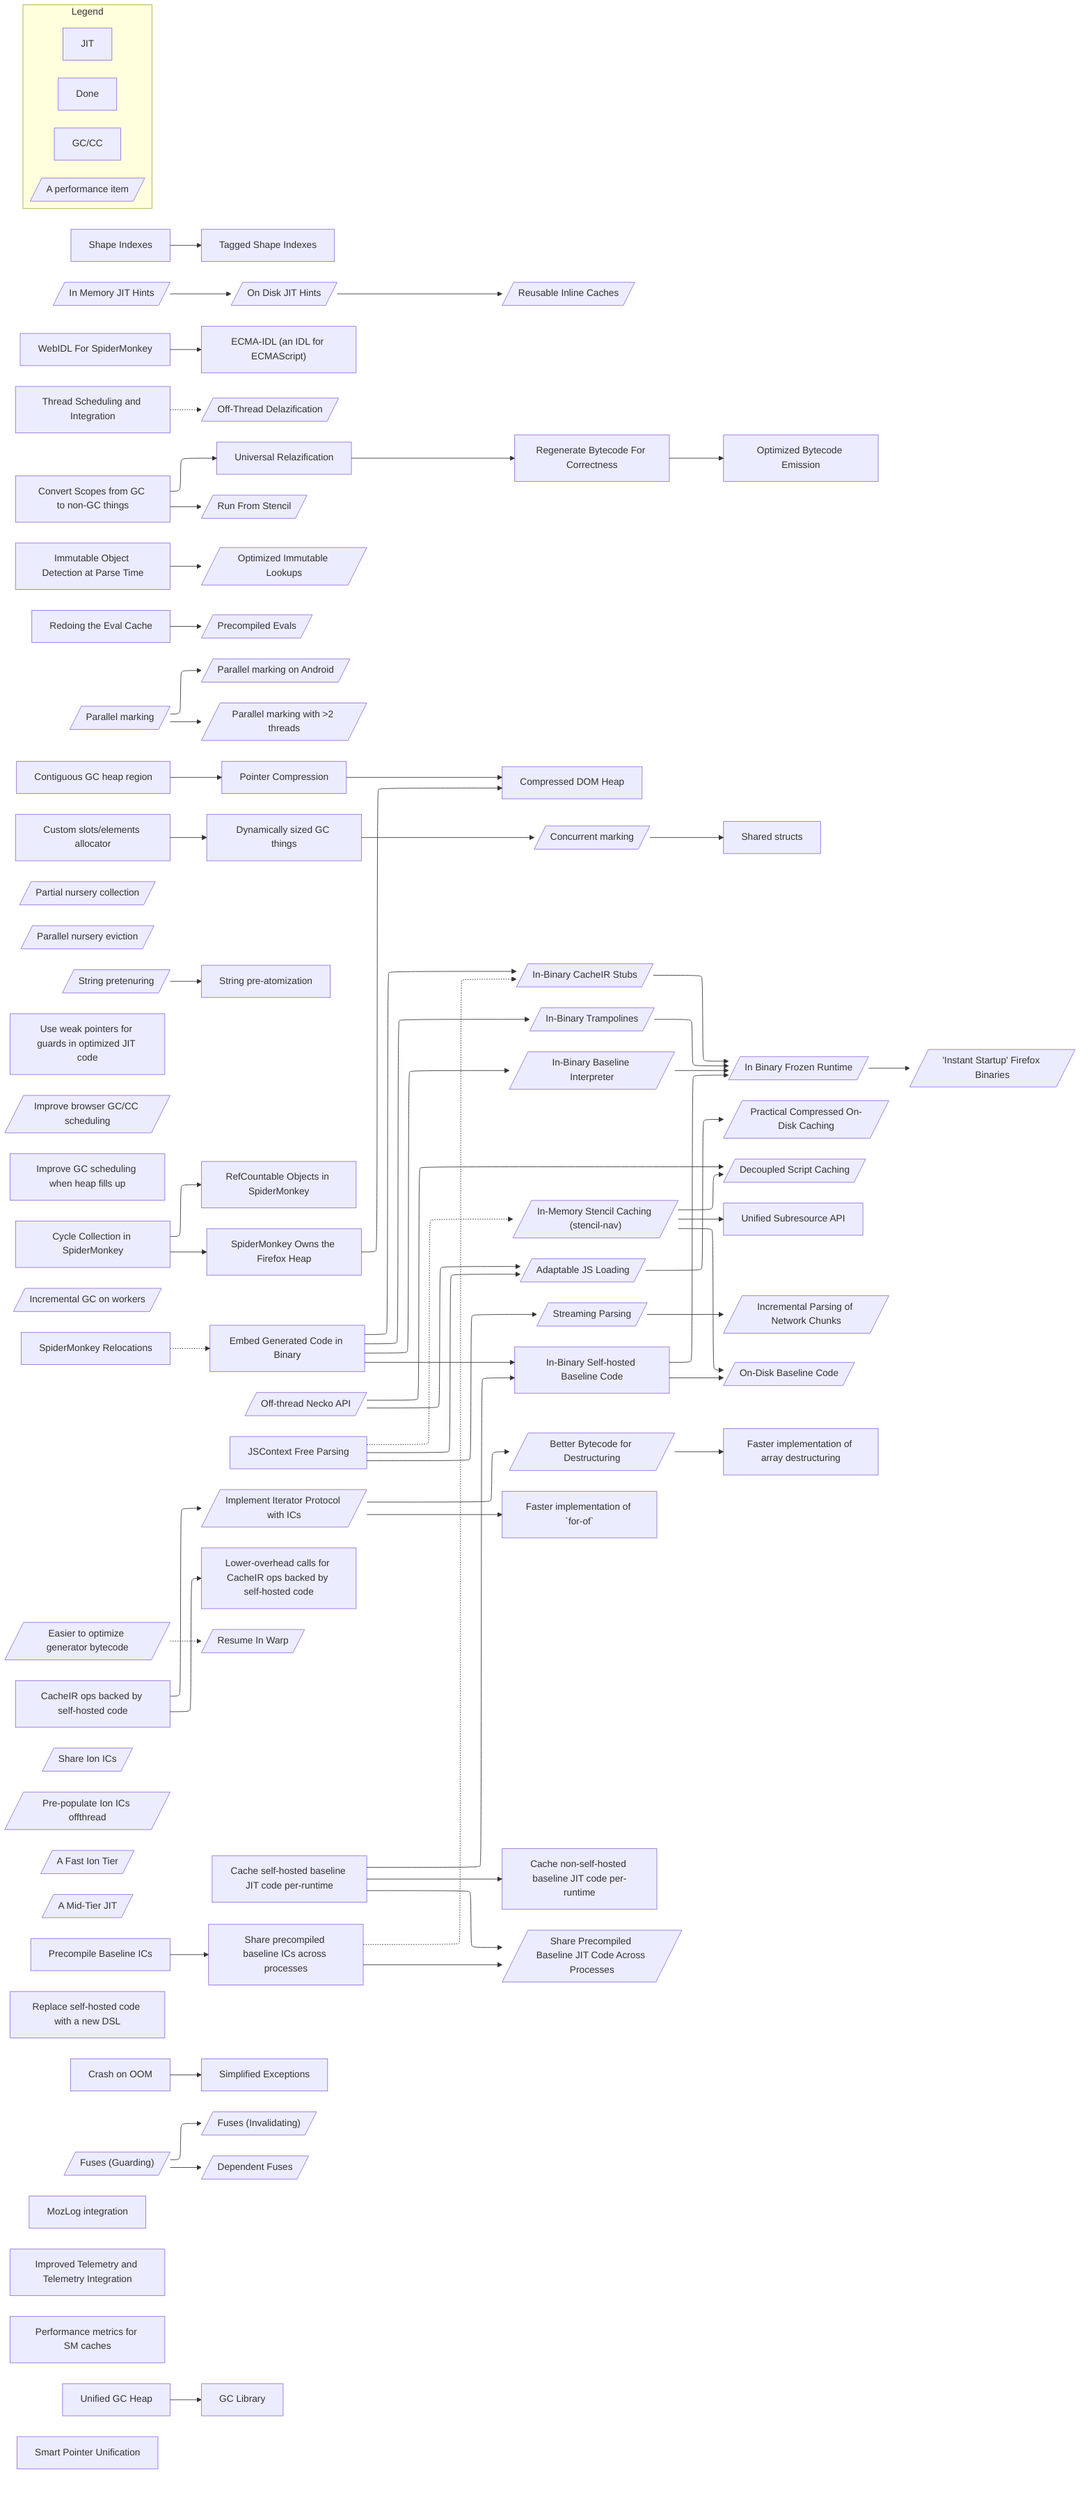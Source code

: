 %%{init: {"flowchart": {"defaultRenderer": "elk"}} }%%
%% Ideally we would use the elk renderer: Much better for this diagram.
%% -- However, using elk as our renderer does have downsides. Elk doesn't
%%    support dotted lines.
%% --
%% -- As well, it becomes very very wide as there's more complexity added to the
%%    diagram.

flowchart LR
    subgraph Legend
        Done
        class Done done

        GC["GC/CC"]
        class GC GC

        JIT
        class JIT JIT


        perf[/"A performance item"/]
    end

    shapeIndexes[Shape Indexes]
    shapeIndexes --> taggedShapeIndexes[Tagged Shape Indexes]
    click shapeIndexes href "#shapeIndexes"
    click taggedShapeIndexes href "#taggedShapeIndexes"

     inMemoryJITHints[/"In Memory JIT Hints"/] --> onDiskJITHints[/"On  Disk JIT Hints"/] --> ric[/"Reusable Inline Caches"/]
    class inMemoryJITHints done;
    click inMemoryJITHints href "https://bugzilla.mozilla.org/show_bug.cgi?id=1824772"

    class onDiskJITHints JIT;
    class ric JIT;

    click ric href "#ric"

     webIDL["WebIDL For SpiderMonkey"] --> ecmaIDL["ECMA-IDL (an IDL for ECMAScript)"]
     scheduling["Thread Scheduling and Integration"] -.-> offThreadDelazification[/"Off-Thread Delazification"/]
     nonGCScopes["Convert Scopes from GC to non-GC things"] --> universalRelazification["Universal Relazification"]
    click universalRelazification href "#universalRelazification"

    universalRelazification --> tossBytecode["Regenerate Bytecode For Correctness"]
    tossBytecode --> optimizedBytecode["Optimized Bytecode Emission"]
    click tossBytecode href "#tossBytecode"

    runFromStencil[/"Run From Stencil"/]
    click runFromStencil "#runFromStencil"
    nonGCScopes --> runFromStencil

     immutableFlag["Immutable Object Detection at Parse Time"] --> optimizedImmutableLookups[/"Optimized Immutable Lookups"/]
    click immutableFlag href "#immutableFlag"

     evalCache["Redoing the Eval Cache"] --> precompiledEval[/"Precompiled Evals"/]

     parallelMarking[/"Parallel marking"/] --> androidParallelMarking[/"Parallel marking on Android"/]
    class parallelMarking GC
    class androidParallelMarking GC

    parallelMarking --> moreParallelMarking[/"Parallel marking with >2 threads"/]
    class moreParallelMarking GC
     contiguousGCHeap["Contiguous GC heap region"] --> pointerCompression["Pointer Compression"] --> compressedDOM["Compressed DOM Heap"]
    class contiguousGCHeap GC
    class pointerCompression GC
    class compressedDOM GC

     slotsAlloc["Custom slots/elements allocator"] --> dynamicGCThings["Dynamically sized GC things"] --> concurrentMarking[/"Concurrent marking"/] --> sharedStructs["Shared structs"]
    class slotsAlloc GC
    class dynamicGCThings GC
    class concurrentMarking GC
    class sharedStructs GC

     partialNurseryCollection[/"Partial nursery collection"/]
    class partialNurseryCollection GC

     parallelNurseryEviction[/"Parallel nursery eviction"/]
    class parallelNurseryEviction GC
     stringPretenuring[/"String pretenuring"/] --> stringPreAtomization["String pre-atomization"]
    class stringPretenuring GC
    class stringPreAtomization GC

     weakPtrsInOptimizedCode["Use weak pointers for guards in optimized JIT code"]
    class weakPtrsInOptimizedCode GC

     gcScheduling[/"Improve browser GC/CC scheduling"/]
     fullHeapScheduling["Improve GC scheduling when heap fills up"]
    class gcScheduling GC
    class fullHeapScheduling GC

     cc["Cycle Collection in SpiderMonkey"] --> refCount["RefCountable Objects in SpiderMonkey"]
    class cc GC
    class refCount GC

    cc --> smHeap["SpiderMonkey Owns the Firefox Heap"] --> compressedDOM
    class smHeap GC
     incrementalWorkerGC[/"Incremental GC on workers"/]
    class incrementalWorkerGC GC

    inBinaryStubs[/"In-Binary CacheIR Stubs"/]
     smRelocations["SpiderMonkey Relocations"]
    click smRelocations href "#smRelocations"

    frozenRuntime[/"In Binary Frozen Runtime"/]
    frozenRuntime --> bakedFirefox[/"'Instant Startup' Firefox Binaries"/]

    inBinaryStubs --> frozenRuntime
    inBinaryTrampolines[/"In-Binary Trampolines"/] --> frozenRuntime
    inBinaryBaselineInterpreter[/"In-Binary Baseline Interpreter"/] --> frozenRuntime

     inBinaryCode["Embed Generated Code in Binary"] --> inBinaryStubs & inBinaryTrampolines & inBinaryBaselineInterpreter
    click inBinaryCode "#inBinaryCode"
    smRelocations -.-> inBinaryCode


    stencilNav[/"In-Memory Stencil Caching (stencil-nav)"/]
    click stencilNav "#stencilNav"
     stencilNav
    adaptableJSLoading[/"Adaptable JS Loading"/]
    click adaptableJSLoading "#adaptableJSLoading"
    adaptableJSLoading --> compressDiskCache[/"Practical Compressed On-Disk Caching"/]
    click compressDiskCache "#compressDiskCache"
    offThreadNeckoAPI --> decoupledCaching[/"Decoupled Script Caching"/]
    click decoupledCaching "#decoupledCaching"
    stencilNav --> decoupledCaching
    stencilNav --> unifiedSubresourceApi["Unified Subresource API"]
    click unifiedSubresourceApi "#unifiedSubresourceApi"
    offThreadNeckoAPI[/"Off-thread Necko API"/]
    click offThreadNeckoAPI "#offThreadNeckoAPI"
    offThreadNeckoAPI --> adaptableJSLoading

     contextFreeParsing["JSContext Free Parsing"]
    contextFreeParsing -.-> stencilNav
    contextFreeParsing --> adaptableJSLoading
    contextFreeParsing --> streamingParsing[/"Streaming Parsing"/]
    click streamingParsing "#streamingParsing"
    streamingParsing --> networkParsing[/"Incremental Parsing of Network Chunks"/]

    onDiskBaselineCode[/"On-Disk Baseline Code"/]
    click onDiskBaselineCode "#onDiskBaselineCode"
    stencilNav --> onDiskBaselineCode
    inBinarySelfHostedBaseline --> onDiskBaselineCode


    %% subgraph improvedBytecode [Bytecode Improvements]
        destructuringBytecode[/"Better Bytecode for Destructuring"/]
        click destructuringBytecode "#destructuringBytecode"

        generatorBytecodeTransforms[/"Easier to optimize generator bytecode"/]
        click generatorBytecodeTransforms "#generatorBytecodeTransforms"
         generatorBytecodeTransforms


        selfHostedCacheIROps["CacheIR ops backed by self-hosted code"]
        class selfHostedCacheIROps JIT
        click selfHostedCacheIROps "#selfHostedCacheIROps"

        iteratorsWithICs[/"Implement Iterator Protocol with ICs"/]
        class iteratorsWithICs JIT

        selfHostedCacheIROps --> iteratorsWithICs

        fasterForOf["Faster implementation of `for-of` "]
        class fasterForOf JIT

        fasterArrayDestructuring["Faster implementation of array destructuring "]
        class fasterArrayDestructuring JIT

        iteratorsWithICs --> fasterForOf
        iteratorsWithICs --> destructuringBytecode

        destructuringBytecode --> fasterArrayDestructuring
    %%end
    %% improvedBytecode

    lowerOverheadSelfHostedCacheIR["Lower-overhead calls for CacheIR ops backed by self-hosted code"]
    class lowerOverheadSelfHostedCacheIR JIT

    selfHostedCacheIROps --> lowerOverheadSelfHostedCacheIR

    generatorBytecodeTransforms -.-> resumeInWarp


    %%subgraph ionImprovements [Ion Improvements]
        shareIonICs[/"Share Ion ICs"/]
        class shareIonICs JIT
        click shareIonICs "#shareIonICs"
         shareIonICs

        prepopulateIonIcs[/"Pre-populate Ion ICs offthread"/]
        class prepopulateIonIcs JIT
        click prepopulateIonIcs "#prepopulateIonIcs"
         prepopulateIonIcs

        fastIonTier[/"A Fast Ion Tier"/]
        class fastIonTier JIT
        click fastIonTier "#fastIonTier"
         fastIonTier

        resumeInWarp[/"Resume In Warp"/]
        class resumeInWarp JIT
        click resumeInWarp href "https://bugzilla.mozilla.org/show_bug.cgi?id=1681338"
    %%end
    %%  ionImprovements

     midTier[/"A Mid-Tier JIT"/]
    click midTier "#midTier"
    class midTier JIT

    cacheSelfHostedJitCode["Cache self-hosted baseline JIT code per-runtime"]
    class cacheSelfHostedJitCode JIT

    cacheRegularJitCode["Cache non-self-hosted baseline JIT code per-runtime"]
    class cacheRegularJitCode JIT

    precompileBaselineICs["Precompile Baseline ICs"]
    class precompileBaselineICs JIT
    click precompileBaselineICs href "https://bugzilla.mozilla.org/show_bug.cgi?id=1357884"

    shareBaselineICs["Share precompiled baseline ICs across processes"]

     cacheSelfHostedJitCode --> cacheRegularJitCode
     precompileBaselineICs -->  shareBaselineICs

    shareBaselineICs -.-> inBinaryStubs

    sharePrecompiledBaselineAcrossProcesses[/"Share Precompiled Baseline JIT Code Across Processes"/]
    cacheSelfHostedJitCode --> sharePrecompiledBaselineAcrossProcesses
    shareBaselineICs --> sharePrecompiledBaselineAcrossProcesses

    inBinarySelfHostedBaseline["In-Binary Self-hosted Baseline Code"]
    inBinarySelfHostedBaseline --> frozenRuntime
    inBinaryCode --> inBinarySelfHostedBaseline
    cacheSelfHostedJitCode --> inBinarySelfHostedBaseline

     selfHostedCacheIROps


     selfHostedReplacement["Replace self-hosted code with a new DSL"]

     crashOnOOM["Crash on OOM"]
    crashOnOOM --> simplifiedExceptions["Simplified Exceptions"]
    click simplifiedExceptions "#simplifiedExceptions"

     guardFuses[/"Fuses (Guarding)"/]
    guardFuses --> invalidatingFuses[/"Fuses (Invalidating)"/]
    guardFuses --> dependentFuses[/"Dependent Fuses"/]

     mozLog["MozLog integration"]
     telemetry["Improved Telemetry and Telemetry Integration"]

     cacheStatistics["Performance metrics for SM caches"]


        unifiedGcHeap["Unified GC Heap"]
        click unifiedGcHeap "#unifiedGcHeap"
        class unifiedGcHeap GC

        smartPointerUnification["Smart Pointer Unification"]

        unifiedGcHeap --> gcLibrary["GC Library"]
        click gcLibrary "#gcLibrary"
        class gcLibrary GC


    unifiedGcHeap
     smartPointerUnification
    %% Click Handlers
    %% Example of a programatic click handler for giggles. Notice that the callback
    %% is accessed relative to `window`.
    %% click webIDL callbacks.exampleCallback

    %% As an example of how we could group projects together.
    %% Commented out for now.
    %% subgraph "Gecko Managed Runtime"
    %%     cc
    %%     smHeap
    %%     webIDL
    %%     ecmaIDL
    %% end